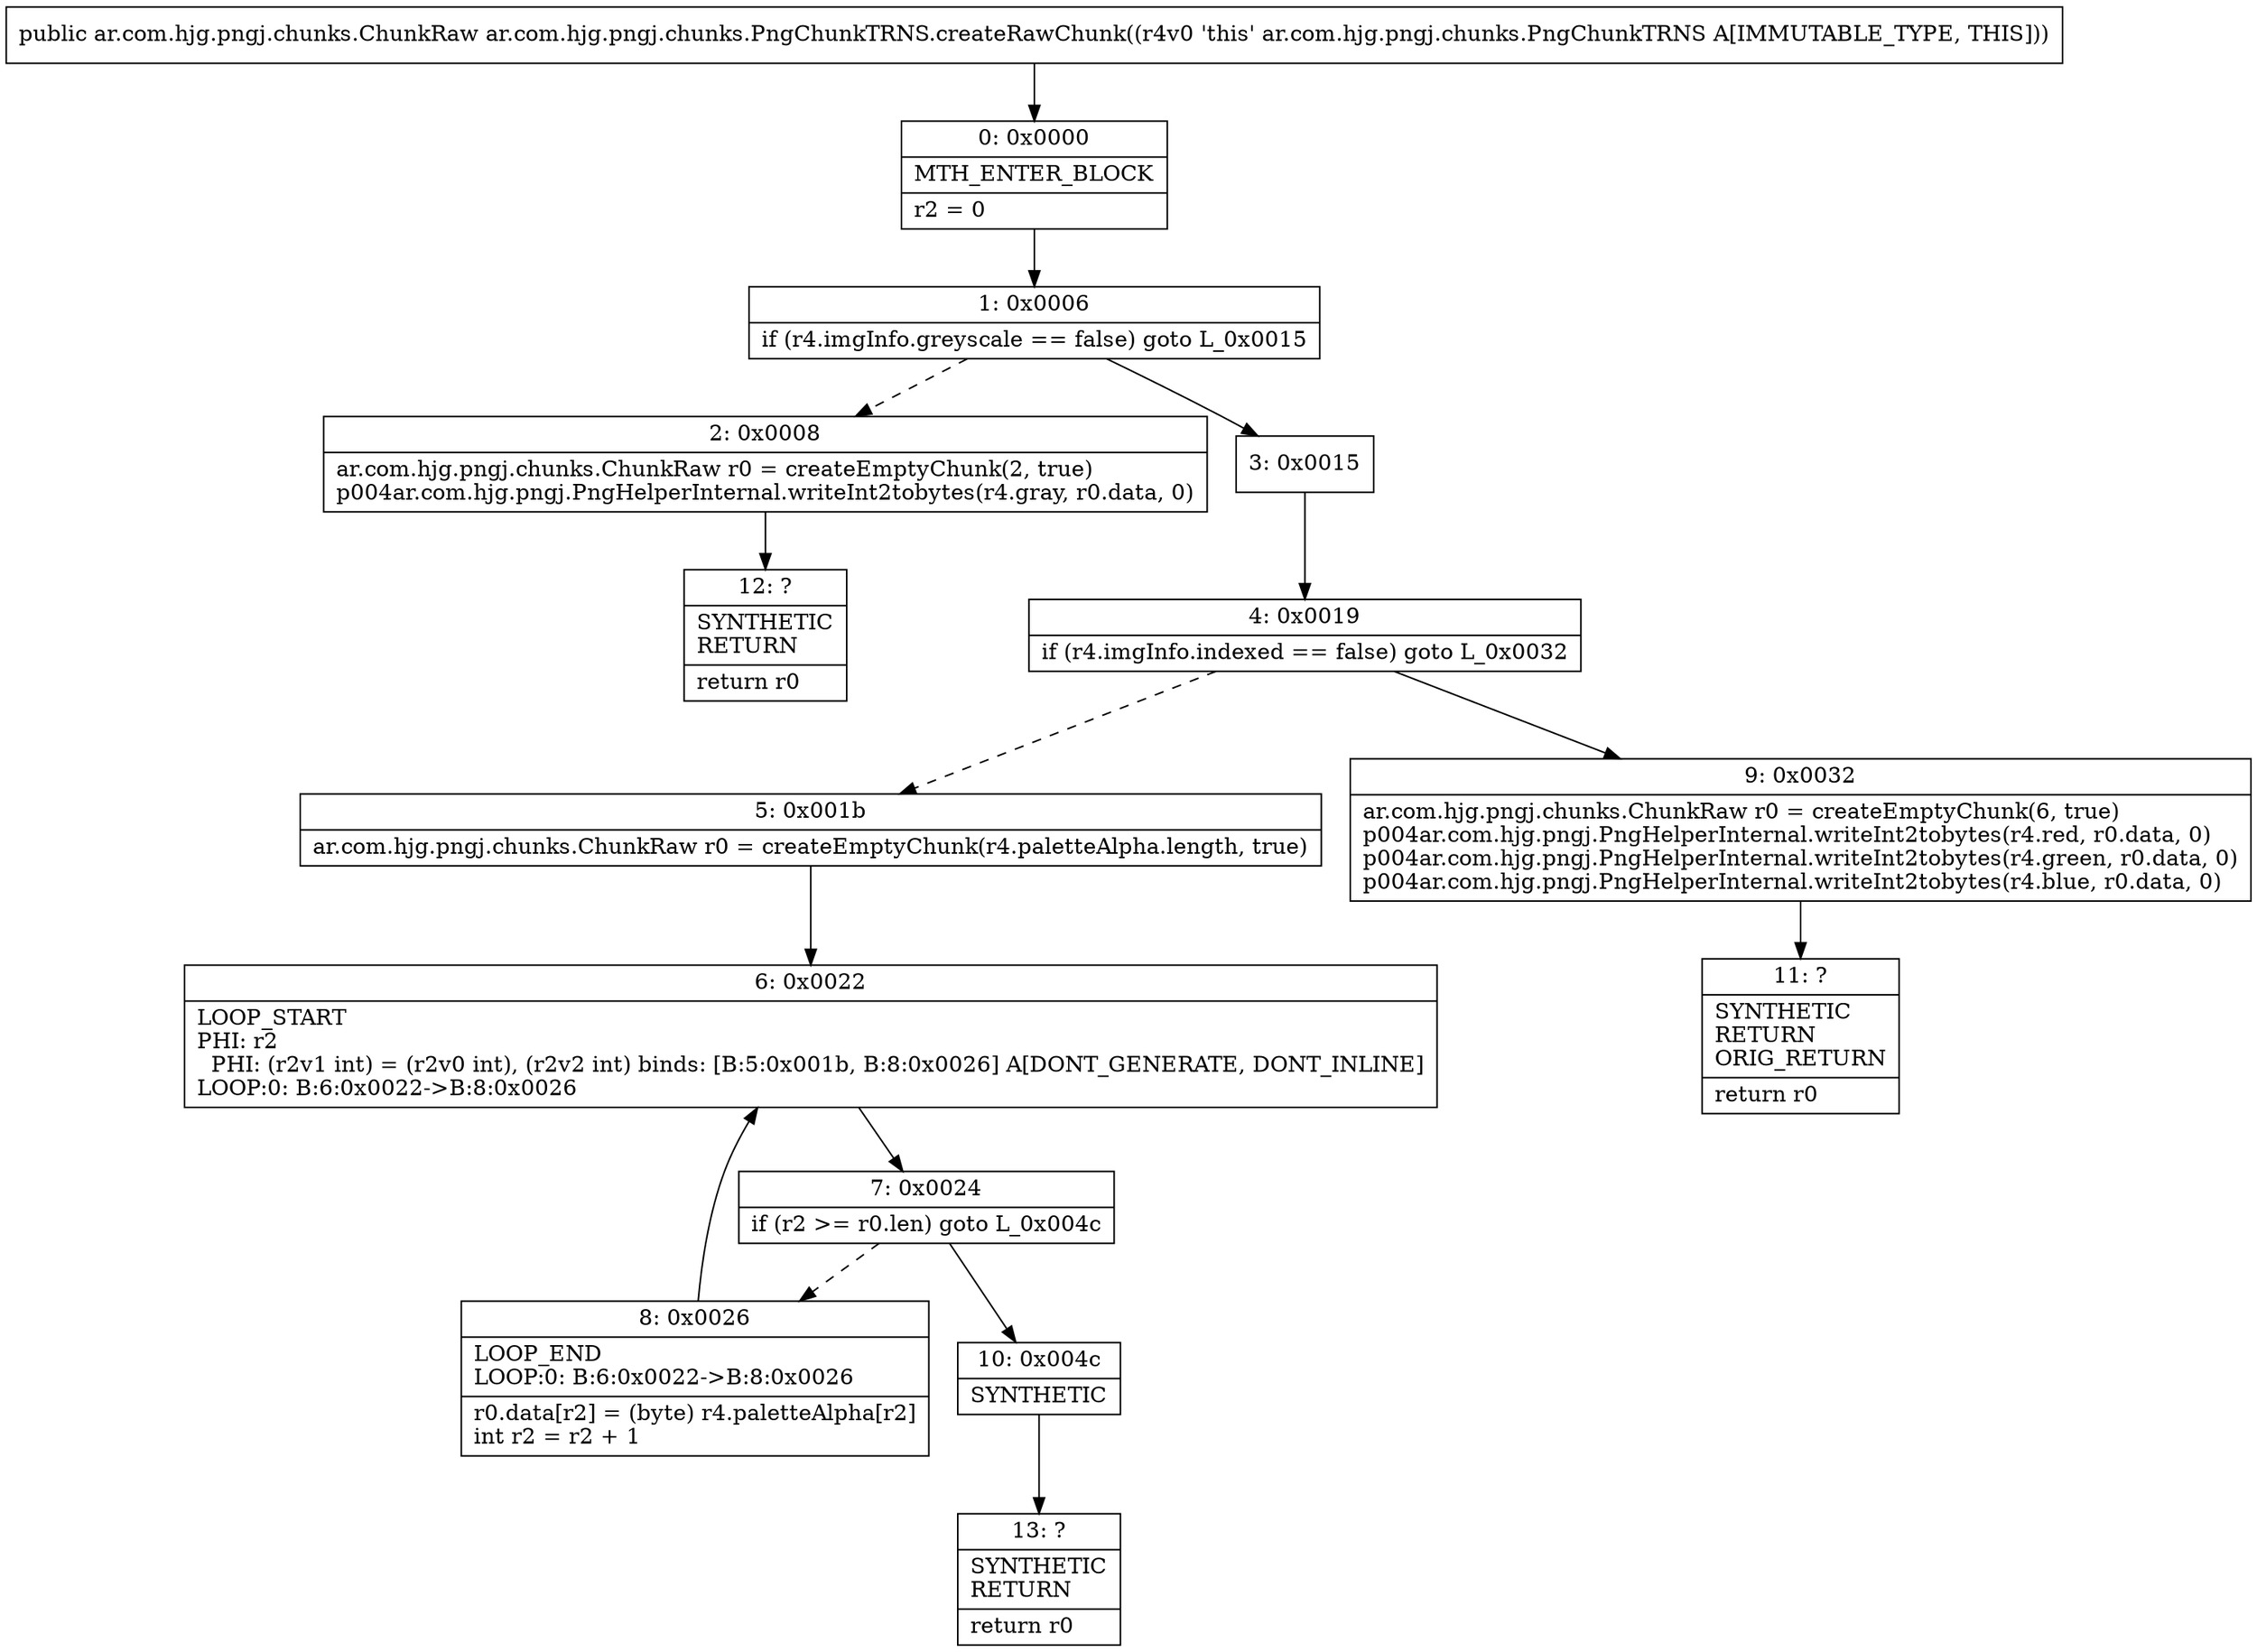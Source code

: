 digraph "CFG forar.com.hjg.pngj.chunks.PngChunkTRNS.createRawChunk()Lar\/com\/hjg\/pngj\/chunks\/ChunkRaw;" {
Node_0 [shape=record,label="{0\:\ 0x0000|MTH_ENTER_BLOCK\l|r2 = 0\l}"];
Node_1 [shape=record,label="{1\:\ 0x0006|if (r4.imgInfo.greyscale == false) goto L_0x0015\l}"];
Node_2 [shape=record,label="{2\:\ 0x0008|ar.com.hjg.pngj.chunks.ChunkRaw r0 = createEmptyChunk(2, true)\lp004ar.com.hjg.pngj.PngHelperInternal.writeInt2tobytes(r4.gray, r0.data, 0)\l}"];
Node_3 [shape=record,label="{3\:\ 0x0015}"];
Node_4 [shape=record,label="{4\:\ 0x0019|if (r4.imgInfo.indexed == false) goto L_0x0032\l}"];
Node_5 [shape=record,label="{5\:\ 0x001b|ar.com.hjg.pngj.chunks.ChunkRaw r0 = createEmptyChunk(r4.paletteAlpha.length, true)\l}"];
Node_6 [shape=record,label="{6\:\ 0x0022|LOOP_START\lPHI: r2 \l  PHI: (r2v1 int) = (r2v0 int), (r2v2 int) binds: [B:5:0x001b, B:8:0x0026] A[DONT_GENERATE, DONT_INLINE]\lLOOP:0: B:6:0x0022\-\>B:8:0x0026\l}"];
Node_7 [shape=record,label="{7\:\ 0x0024|if (r2 \>= r0.len) goto L_0x004c\l}"];
Node_8 [shape=record,label="{8\:\ 0x0026|LOOP_END\lLOOP:0: B:6:0x0022\-\>B:8:0x0026\l|r0.data[r2] = (byte) r4.paletteAlpha[r2]\lint r2 = r2 + 1\l}"];
Node_9 [shape=record,label="{9\:\ 0x0032|ar.com.hjg.pngj.chunks.ChunkRaw r0 = createEmptyChunk(6, true)\lp004ar.com.hjg.pngj.PngHelperInternal.writeInt2tobytes(r4.red, r0.data, 0)\lp004ar.com.hjg.pngj.PngHelperInternal.writeInt2tobytes(r4.green, r0.data, 0)\lp004ar.com.hjg.pngj.PngHelperInternal.writeInt2tobytes(r4.blue, r0.data, 0)\l}"];
Node_10 [shape=record,label="{10\:\ 0x004c|SYNTHETIC\l}"];
Node_11 [shape=record,label="{11\:\ ?|SYNTHETIC\lRETURN\lORIG_RETURN\l|return r0\l}"];
Node_12 [shape=record,label="{12\:\ ?|SYNTHETIC\lRETURN\l|return r0\l}"];
Node_13 [shape=record,label="{13\:\ ?|SYNTHETIC\lRETURN\l|return r0\l}"];
MethodNode[shape=record,label="{public ar.com.hjg.pngj.chunks.ChunkRaw ar.com.hjg.pngj.chunks.PngChunkTRNS.createRawChunk((r4v0 'this' ar.com.hjg.pngj.chunks.PngChunkTRNS A[IMMUTABLE_TYPE, THIS])) }"];
MethodNode -> Node_0;
Node_0 -> Node_1;
Node_1 -> Node_2[style=dashed];
Node_1 -> Node_3;
Node_2 -> Node_12;
Node_3 -> Node_4;
Node_4 -> Node_5[style=dashed];
Node_4 -> Node_9;
Node_5 -> Node_6;
Node_6 -> Node_7;
Node_7 -> Node_8[style=dashed];
Node_7 -> Node_10;
Node_8 -> Node_6;
Node_9 -> Node_11;
Node_10 -> Node_13;
}

